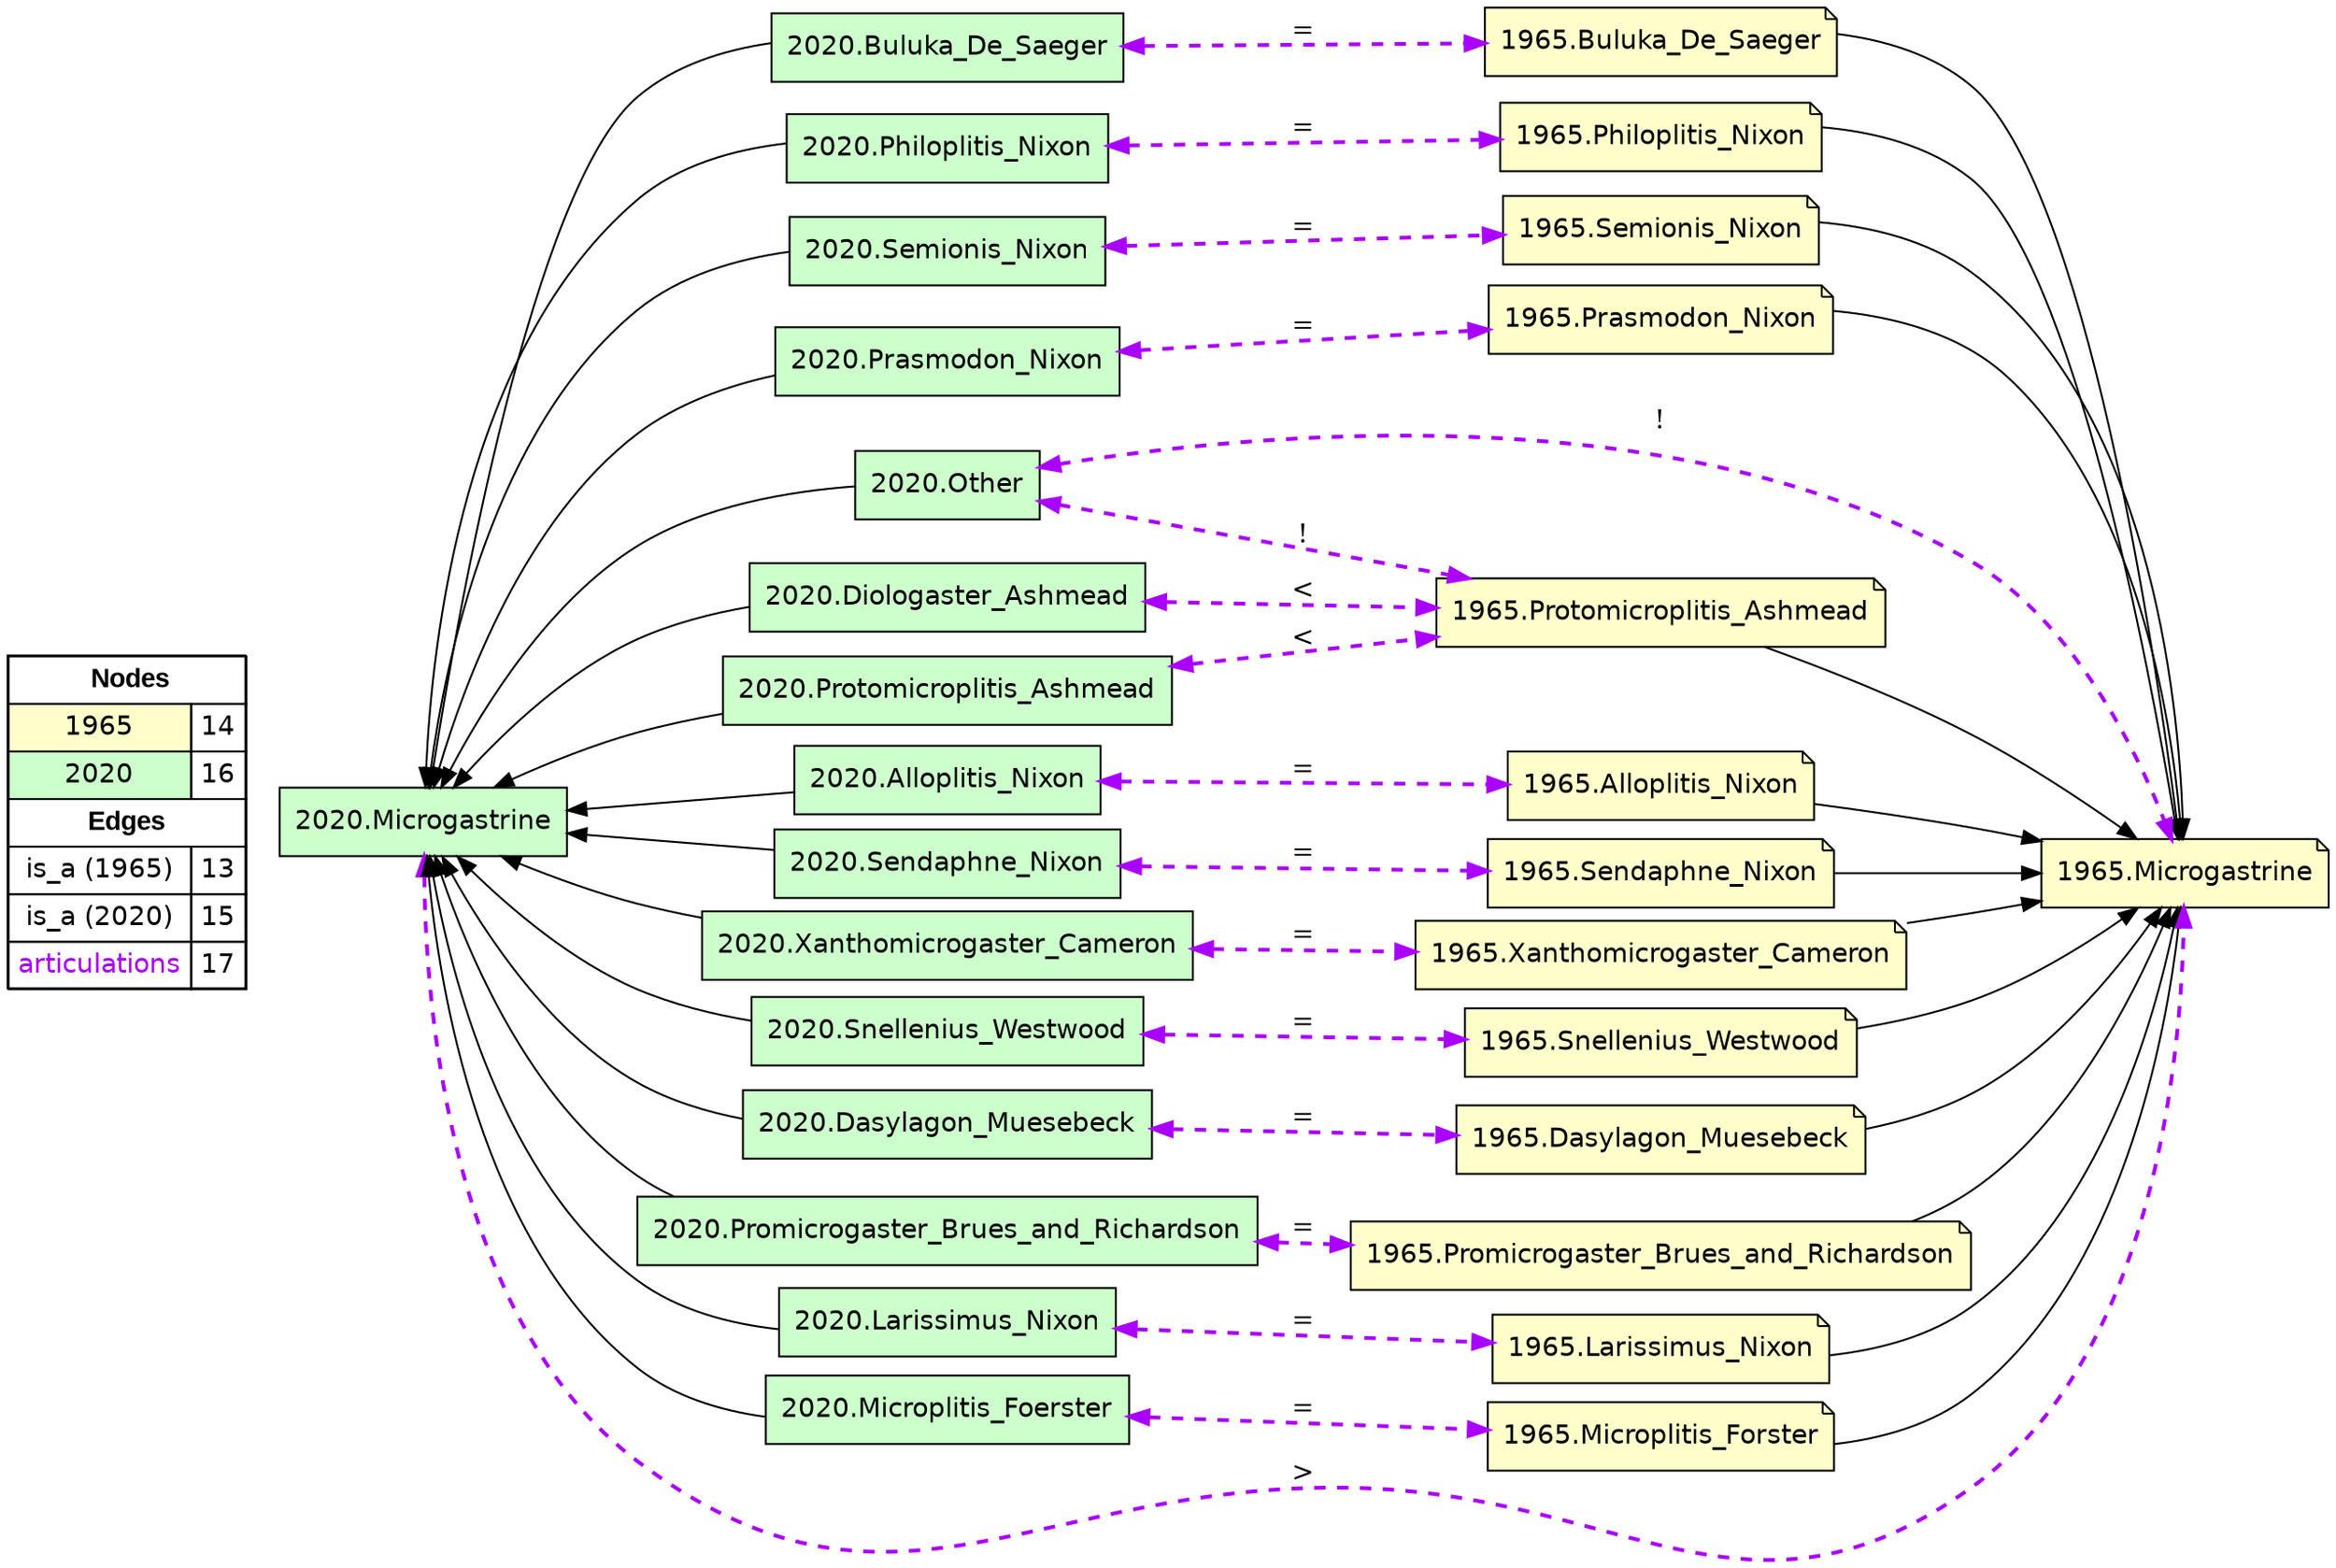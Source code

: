 digraph{
rankdir=LR
node[shape=circle style=filled fillcolor="#FFFFFF"] 
node[shape=note style=filled fillcolor="#FFFFCC" fontname="helvetica"] 
"1965.Buluka_De_Saeger"
"1965.Philoplitis_Nixon"
"1965.Semionis_Nixon"
"1965.Prasmodon_Nixon"
"1965.Microgastrine"
"1965.Protomicroplitis_Ashmead"
"1965.Alloplitis_Nixon"
"1965.Sendaphne_Nixon"
"1965.Xanthomicrogaster_Cameron"
"1965.Snellenius_Westwood"
"1965.Dasylagon_Muesebeck"
"1965.Promicrogaster_Brues_and_Richardson"
"1965.Larissimus_Nixon"
"1965.Microplitis_Forster"
node[shape=circle style=filled fillcolor="#FFFFFF"] 
node[shape=box style=filled fillcolor="#CCFFCC" fontname="helvetica"] 
"2020.Larissimus_Nixon"
"2020.Semionis_Nixon"
"2020.Sendaphne_Nixon"
"2020.Xanthomicrogaster_Cameron"
"2020.Other"
"2020.Microplitis_Foerster"
"2020.Philoplitis_Nixon"
"2020.Promicrogaster_Brues_and_Richardson"
"2020.Diologaster_Ashmead"
"2020.Buluka_De_Saeger"
"2020.Snellenius_Westwood"
"2020.Alloplitis_Nixon"
"2020.Microgastrine"
"2020.Protomicroplitis_Ashmead"
"2020.Dasylagon_Muesebeck"
"2020.Prasmodon_Nixon"
edge[style=solid color="#000000" constraint=true penwidth=1 dir=forward]
edge[style=solid color="#000000" constraint=true penwidth=1 dir=forward]
"1965.Promicrogaster_Brues_and_Richardson" -> "1965.Microgastrine"
"1965.Dasylagon_Muesebeck" -> "1965.Microgastrine"
"1965.Semionis_Nixon" -> "1965.Microgastrine"
"1965.Sendaphne_Nixon" -> "1965.Microgastrine"
"1965.Protomicroplitis_Ashmead" -> "1965.Microgastrine"
"1965.Larissimus_Nixon" -> "1965.Microgastrine"
"1965.Snellenius_Westwood" -> "1965.Microgastrine"
"1965.Prasmodon_Nixon" -> "1965.Microgastrine"
"1965.Alloplitis_Nixon" -> "1965.Microgastrine"
"1965.Buluka_De_Saeger" -> "1965.Microgastrine"
"1965.Microplitis_Forster" -> "1965.Microgastrine"
"1965.Philoplitis_Nixon" -> "1965.Microgastrine"
"1965.Xanthomicrogaster_Cameron" -> "1965.Microgastrine"
edge[style=solid color="#000000" constraint=true penwidth=1 dir=forward]
edge[style=solid color="#000000" constraint=true penwidth=1 dir=forward]
"2020.Microgastrine" -> "2020.Microplitis_Foerster" [dir=back]
"2020.Microgastrine" -> "2020.Xanthomicrogaster_Cameron" [dir=back]
"2020.Microgastrine" -> "2020.Alloplitis_Nixon" [dir=back]
"2020.Microgastrine" -> "2020.Other" [dir=back]
"2020.Microgastrine" -> "2020.Buluka_De_Saeger" [dir=back]
"2020.Microgastrine" -> "2020.Diologaster_Ashmead" [dir=back]
"2020.Microgastrine" -> "2020.Semionis_Nixon" [dir=back]
"2020.Microgastrine" -> "2020.Sendaphne_Nixon" [dir=back]
"2020.Microgastrine" -> "2020.Prasmodon_Nixon" [dir=back]
"2020.Microgastrine" -> "2020.Larissimus_Nixon" [dir=back]
"2020.Microgastrine" -> "2020.Promicrogaster_Brues_and_Richardson" [dir=back]
"2020.Microgastrine" -> "2020.Snellenius_Westwood" [dir=back]
"2020.Microgastrine" -> "2020.Dasylagon_Muesebeck" [dir=back]
"2020.Microgastrine" -> "2020.Protomicroplitis_Ashmead" [dir=back]
"2020.Microgastrine" -> "2020.Philoplitis_Nixon" [dir=back]
edge[style=solid color="#000000" constraint=true penwidth=1 dir=forward]
edge[style=dashed color="#AA00FF" constraint=true penwidth=2 dir=both]
"2020.Other" -> "1965.Microgastrine" [label="!"]
"2020.Larissimus_Nixon" -> "1965.Larissimus_Nixon" [label="="]
"2020.Protomicroplitis_Ashmead" -> "1965.Protomicroplitis_Ashmead" [label="<"]
"2020.Snellenius_Westwood" -> "1965.Snellenius_Westwood" [label="="]
"2020.Alloplitis_Nixon" -> "1965.Alloplitis_Nixon" [label="="]
"2020.Dasylagon_Muesebeck" -> "1965.Dasylagon_Muesebeck" [label="="]
"2020.Sendaphne_Nixon" -> "1965.Sendaphne_Nixon" [label="="]
"2020.Promicrogaster_Brues_and_Richardson" -> "1965.Promicrogaster_Brues_and_Richardson" [label="="]
"2020.Microplitis_Foerster" -> "1965.Microplitis_Forster" [label="="]
"2020.Buluka_De_Saeger" -> "1965.Buluka_De_Saeger" [label="="]
"2020.Philoplitis_Nixon" -> "1965.Philoplitis_Nixon" [label="="]
"2020.Microgastrine" -> "1965.Microgastrine" [label=">"]
"2020.Prasmodon_Nixon" -> "1965.Prasmodon_Nixon" [label="="]
"2020.Xanthomicrogaster_Cameron" -> "1965.Xanthomicrogaster_Cameron" [label="="]
"2020.Diologaster_Ashmead" -> "1965.Protomicroplitis_Ashmead" [label="<"]
"2020.Other" -> "1965.Protomicroplitis_Ashmead" [label="!"]
"2020.Semionis_Nixon" -> "1965.Semionis_Nixon" [label="="]
node[shape=box] 
{rank=source Legend [fillcolor= white margin=0 label=< 
 <TABLE BORDER="0" CELLBORDER="1" CELLSPACING="0" CELLPADDING="4"> 
<TR> <TD COLSPAN="2"><font face="Arial Black"> Nodes</font></TD> </TR> 
<TR> 
 <TD bgcolor="#FFFFCC" fontname="helvetica">1965</TD> 
 <TD>14</TD> 
 </TR> 
<TR> 
 <TD bgcolor="#CCFFCC" fontname="helvetica">2020</TD> 
 <TD>16</TD> 
 </TR> 
<TR> <TD COLSPAN="2"><font face = "Arial Black"> Edges </font></TD> </TR> 
<TR> 
 <TD><font color ="#000000">is_a (1965)</font></TD><TD>13</TD>
</TR>
<TR> 
 <TD><font color ="#000000">is_a (2020)</font></TD><TD>15</TD>
</TR>
<TR> 
 <TD><font color ="#AA00FF">articulations</font></TD><TD>17</TD>
</TR>
</TABLE> 
 >] } 
}